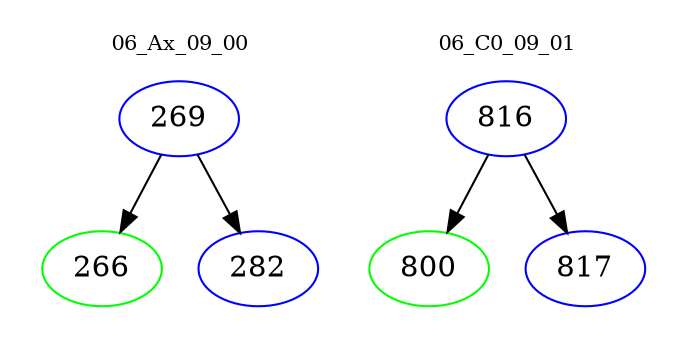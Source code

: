 digraph{
subgraph cluster_0 {
color = white
label = "06_Ax_09_00";
fontsize=10;
T0_269 [label="269", color="blue"]
T0_269 -> T0_266 [color="black"]
T0_266 [label="266", color="green"]
T0_269 -> T0_282 [color="black"]
T0_282 [label="282", color="blue"]
}
subgraph cluster_1 {
color = white
label = "06_C0_09_01";
fontsize=10;
T1_816 [label="816", color="blue"]
T1_816 -> T1_800 [color="black"]
T1_800 [label="800", color="green"]
T1_816 -> T1_817 [color="black"]
T1_817 [label="817", color="blue"]
}
}
